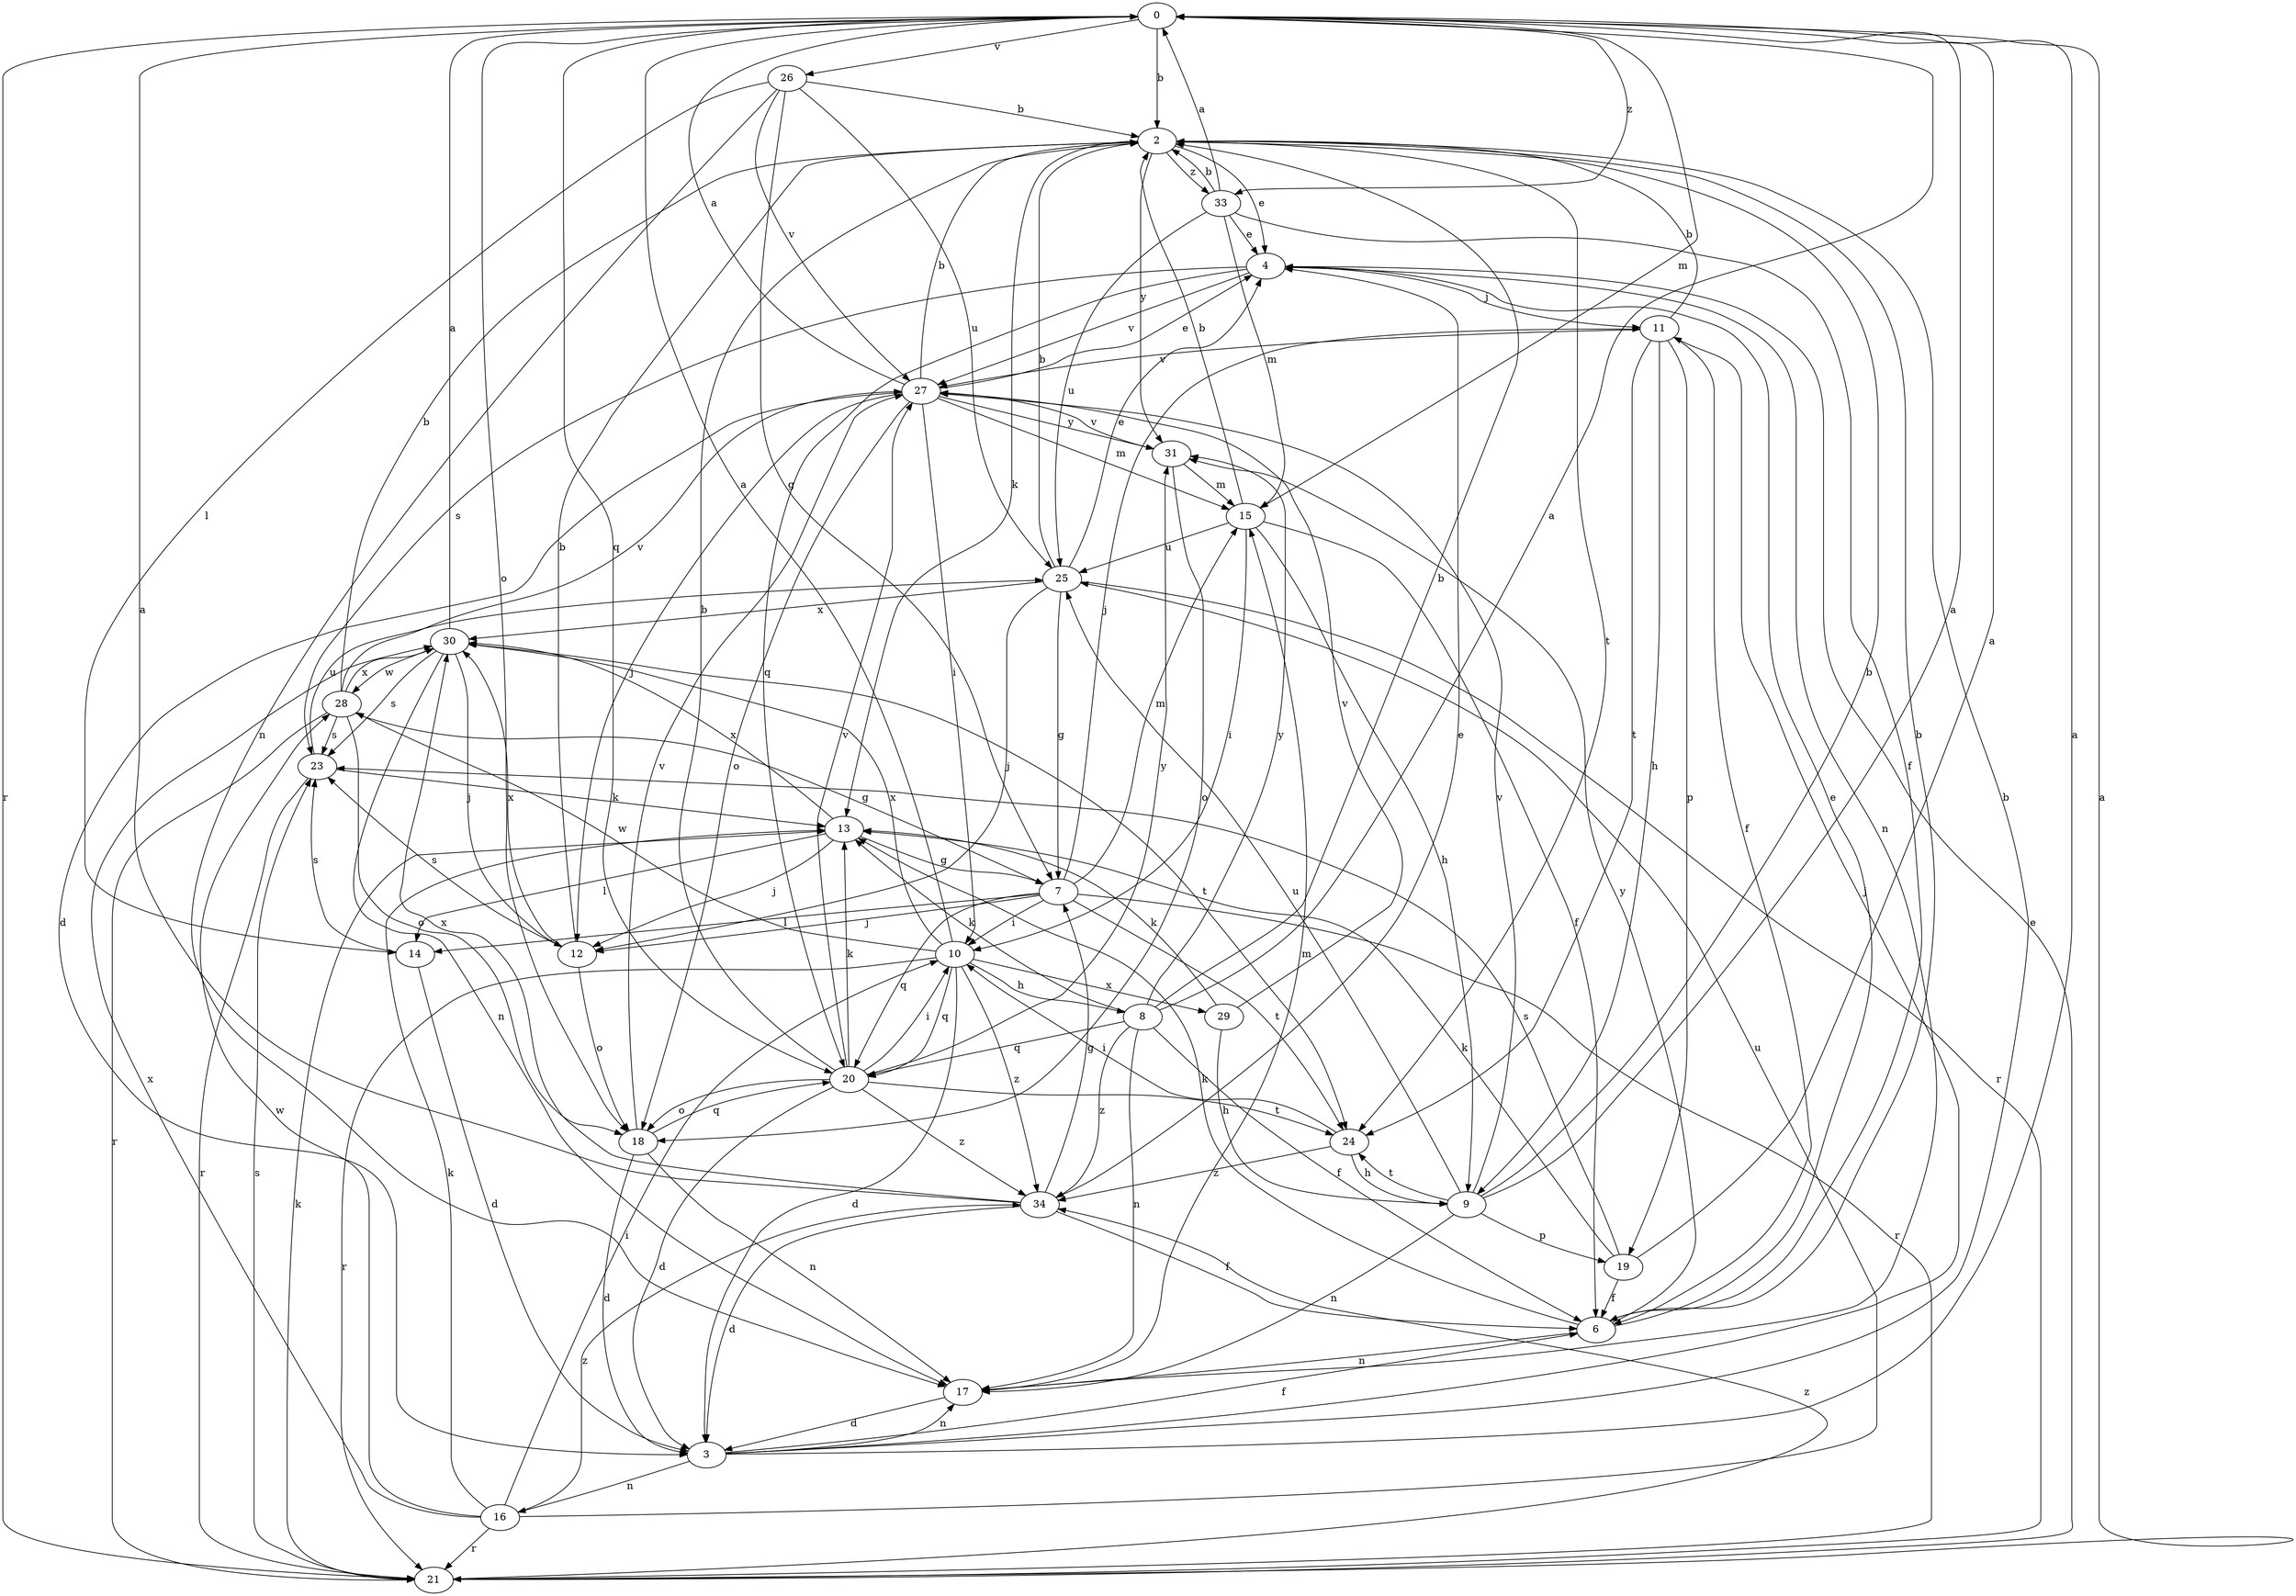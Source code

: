 strict digraph  {
0;
2;
3;
4;
6;
7;
8;
9;
10;
11;
12;
13;
14;
15;
16;
17;
18;
19;
20;
21;
23;
24;
25;
26;
27;
28;
29;
30;
31;
33;
34;
0 -> 2  [label=b];
0 -> 15  [label=m];
0 -> 18  [label=o];
0 -> 20  [label=q];
0 -> 21  [label=r];
0 -> 26  [label=v];
0 -> 33  [label=z];
2 -> 4  [label=e];
2 -> 13  [label=k];
2 -> 24  [label=t];
2 -> 31  [label=y];
2 -> 33  [label=z];
3 -> 0  [label=a];
3 -> 2  [label=b];
3 -> 6  [label=f];
3 -> 11  [label=j];
3 -> 16  [label=n];
3 -> 17  [label=n];
4 -> 11  [label=j];
4 -> 17  [label=n];
4 -> 20  [label=q];
4 -> 23  [label=s];
4 -> 27  [label=v];
6 -> 2  [label=b];
6 -> 4  [label=e];
6 -> 13  [label=k];
6 -> 17  [label=n];
6 -> 31  [label=y];
7 -> 10  [label=i];
7 -> 11  [label=j];
7 -> 12  [label=j];
7 -> 14  [label=l];
7 -> 15  [label=m];
7 -> 20  [label=q];
7 -> 21  [label=r];
7 -> 24  [label=t];
8 -> 0  [label=a];
8 -> 2  [label=b];
8 -> 6  [label=f];
8 -> 13  [label=k];
8 -> 17  [label=n];
8 -> 20  [label=q];
8 -> 31  [label=y];
8 -> 34  [label=z];
9 -> 0  [label=a];
9 -> 2  [label=b];
9 -> 17  [label=n];
9 -> 19  [label=p];
9 -> 24  [label=t];
9 -> 25  [label=u];
9 -> 27  [label=v];
10 -> 0  [label=a];
10 -> 3  [label=d];
10 -> 8  [label=h];
10 -> 20  [label=q];
10 -> 21  [label=r];
10 -> 28  [label=w];
10 -> 29  [label=x];
10 -> 30  [label=x];
10 -> 34  [label=z];
11 -> 2  [label=b];
11 -> 6  [label=f];
11 -> 9  [label=h];
11 -> 19  [label=p];
11 -> 24  [label=t];
11 -> 27  [label=v];
12 -> 2  [label=b];
12 -> 18  [label=o];
12 -> 23  [label=s];
12 -> 30  [label=x];
13 -> 7  [label=g];
13 -> 12  [label=j];
13 -> 14  [label=l];
13 -> 30  [label=x];
14 -> 3  [label=d];
14 -> 23  [label=s];
15 -> 2  [label=b];
15 -> 6  [label=f];
15 -> 9  [label=h];
15 -> 10  [label=i];
15 -> 25  [label=u];
16 -> 10  [label=i];
16 -> 13  [label=k];
16 -> 21  [label=r];
16 -> 25  [label=u];
16 -> 28  [label=w];
16 -> 30  [label=x];
16 -> 34  [label=z];
17 -> 3  [label=d];
17 -> 15  [label=m];
18 -> 3  [label=d];
18 -> 17  [label=n];
18 -> 20  [label=q];
18 -> 27  [label=v];
19 -> 0  [label=a];
19 -> 6  [label=f];
19 -> 13  [label=k];
19 -> 23  [label=s];
20 -> 2  [label=b];
20 -> 3  [label=d];
20 -> 10  [label=i];
20 -> 13  [label=k];
20 -> 18  [label=o];
20 -> 24  [label=t];
20 -> 27  [label=v];
20 -> 31  [label=y];
20 -> 34  [label=z];
21 -> 0  [label=a];
21 -> 4  [label=e];
21 -> 13  [label=k];
21 -> 23  [label=s];
21 -> 34  [label=z];
23 -> 13  [label=k];
23 -> 21  [label=r];
23 -> 25  [label=u];
24 -> 9  [label=h];
24 -> 10  [label=i];
24 -> 34  [label=z];
25 -> 2  [label=b];
25 -> 4  [label=e];
25 -> 7  [label=g];
25 -> 12  [label=j];
25 -> 21  [label=r];
25 -> 30  [label=x];
26 -> 2  [label=b];
26 -> 7  [label=g];
26 -> 14  [label=l];
26 -> 17  [label=n];
26 -> 25  [label=u];
26 -> 27  [label=v];
27 -> 0  [label=a];
27 -> 2  [label=b];
27 -> 3  [label=d];
27 -> 4  [label=e];
27 -> 10  [label=i];
27 -> 12  [label=j];
27 -> 15  [label=m];
27 -> 18  [label=o];
27 -> 31  [label=y];
28 -> 2  [label=b];
28 -> 7  [label=g];
28 -> 18  [label=o];
28 -> 21  [label=r];
28 -> 23  [label=s];
28 -> 27  [label=v];
28 -> 30  [label=x];
29 -> 9  [label=h];
29 -> 13  [label=k];
29 -> 27  [label=v];
30 -> 0  [label=a];
30 -> 12  [label=j];
30 -> 17  [label=n];
30 -> 23  [label=s];
30 -> 24  [label=t];
30 -> 28  [label=w];
31 -> 15  [label=m];
31 -> 18  [label=o];
31 -> 27  [label=v];
33 -> 0  [label=a];
33 -> 2  [label=b];
33 -> 4  [label=e];
33 -> 6  [label=f];
33 -> 15  [label=m];
33 -> 25  [label=u];
34 -> 0  [label=a];
34 -> 3  [label=d];
34 -> 4  [label=e];
34 -> 6  [label=f];
34 -> 7  [label=g];
34 -> 30  [label=x];
}
